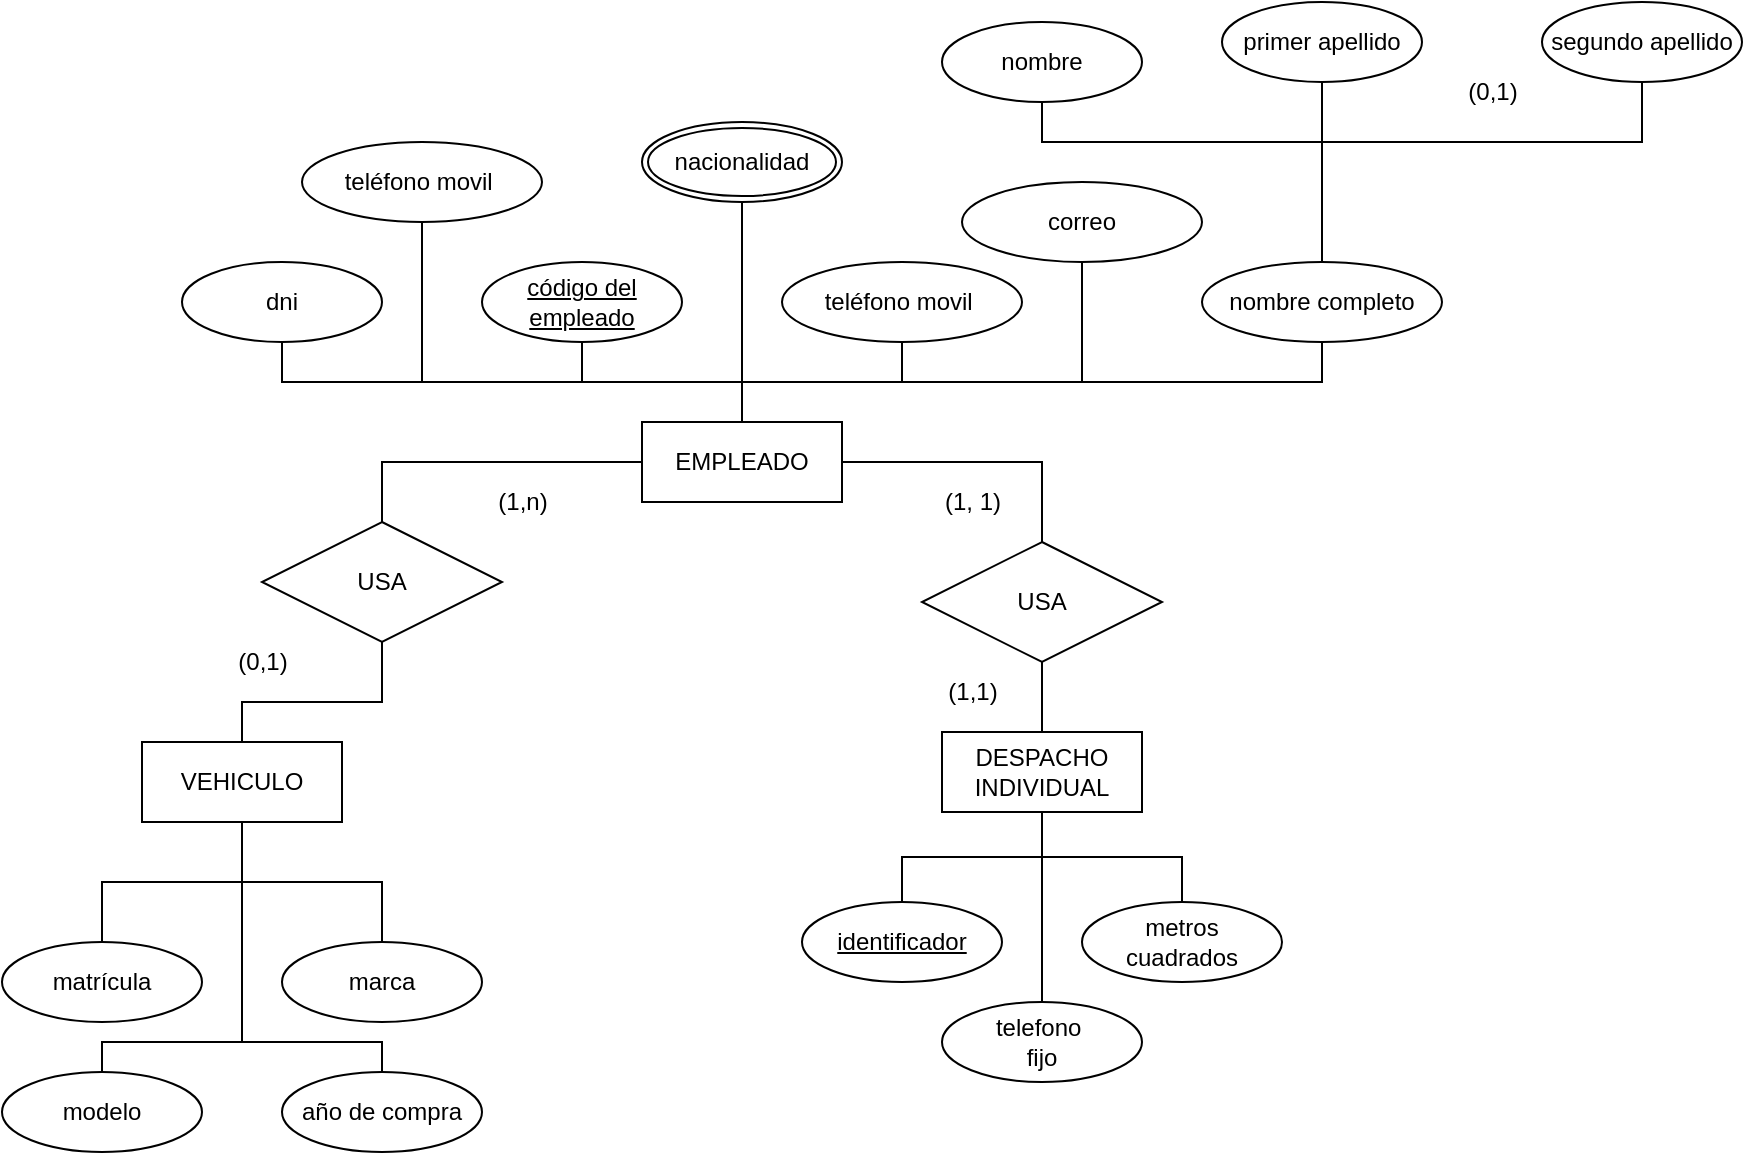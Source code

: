 <mxfile version="20.8.16" type="github">
  <diagram name="Página-1" id="tBuCHNItST4QzB3Lxe8U">
    <mxGraphModel dx="1235" dy="728" grid="1" gridSize="10" guides="1" tooltips="1" connect="1" arrows="1" fold="1" page="1" pageScale="1" pageWidth="1169" pageHeight="827" math="0" shadow="0">
      <root>
        <mxCell id="0" />
        <mxCell id="1" parent="0" />
        <mxCell id="gl0tEzcqbuhjwaIt-WjI-6" style="edgeStyle=orthogonalEdgeStyle;rounded=0;orthogonalLoop=1;jettySize=auto;html=1;exitX=1;exitY=0.5;exitDx=0;exitDy=0;entryX=0.5;entryY=0;entryDx=0;entryDy=0;endArrow=none;endFill=0;" parent="1" source="gl0tEzcqbuhjwaIt-WjI-1" target="gl0tEzcqbuhjwaIt-WjI-5" edge="1">
          <mxGeometry relative="1" as="geometry" />
        </mxCell>
        <mxCell id="gl0tEzcqbuhjwaIt-WjI-7" style="edgeStyle=orthogonalEdgeStyle;rounded=0;orthogonalLoop=1;jettySize=auto;html=1;exitX=0;exitY=0.5;exitDx=0;exitDy=0;endArrow=none;endFill=0;" parent="1" source="gl0tEzcqbuhjwaIt-WjI-1" target="gl0tEzcqbuhjwaIt-WjI-4" edge="1">
          <mxGeometry relative="1" as="geometry" />
        </mxCell>
        <mxCell id="gl0tEzcqbuhjwaIt-WjI-32" style="edgeStyle=orthogonalEdgeStyle;rounded=0;orthogonalLoop=1;jettySize=auto;html=1;exitX=0.5;exitY=0;exitDx=0;exitDy=0;entryX=0.5;entryY=1;entryDx=0;entryDy=0;endArrow=none;endFill=0;" parent="1" source="gl0tEzcqbuhjwaIt-WjI-1" target="gl0tEzcqbuhjwaIt-WjI-16" edge="1">
          <mxGeometry relative="1" as="geometry" />
        </mxCell>
        <mxCell id="gl0tEzcqbuhjwaIt-WjI-33" style="edgeStyle=orthogonalEdgeStyle;rounded=0;orthogonalLoop=1;jettySize=auto;html=1;exitX=0.5;exitY=0;exitDx=0;exitDy=0;entryX=0.5;entryY=1;entryDx=0;entryDy=0;endArrow=none;endFill=0;" parent="1" source="gl0tEzcqbuhjwaIt-WjI-1" target="gl0tEzcqbuhjwaIt-WjI-15" edge="1">
          <mxGeometry relative="1" as="geometry" />
        </mxCell>
        <mxCell id="gl0tEzcqbuhjwaIt-WjI-35" style="edgeStyle=orthogonalEdgeStyle;rounded=0;orthogonalLoop=1;jettySize=auto;html=1;exitX=0.5;exitY=0;exitDx=0;exitDy=0;entryX=0.5;entryY=1;entryDx=0;entryDy=0;endArrow=none;endFill=0;" parent="1" source="gl0tEzcqbuhjwaIt-WjI-1" target="gl0tEzcqbuhjwaIt-WjI-22" edge="1">
          <mxGeometry relative="1" as="geometry" />
        </mxCell>
        <mxCell id="gl0tEzcqbuhjwaIt-WjI-36" style="edgeStyle=orthogonalEdgeStyle;rounded=0;orthogonalLoop=1;jettySize=auto;html=1;exitX=0.5;exitY=0;exitDx=0;exitDy=0;entryX=0.5;entryY=1;entryDx=0;entryDy=0;endArrow=none;endFill=0;" parent="1" source="gl0tEzcqbuhjwaIt-WjI-1" target="gl0tEzcqbuhjwaIt-WjI-17" edge="1">
          <mxGeometry relative="1" as="geometry" />
        </mxCell>
        <mxCell id="gl0tEzcqbuhjwaIt-WjI-37" style="edgeStyle=orthogonalEdgeStyle;rounded=0;orthogonalLoop=1;jettySize=auto;html=1;exitX=0.5;exitY=0;exitDx=0;exitDy=0;entryX=0.5;entryY=1;entryDx=0;entryDy=0;endArrow=none;endFill=0;" parent="1" source="gl0tEzcqbuhjwaIt-WjI-1" target="NZhxnfAtoOpt4emhAY9J-1" edge="1">
          <mxGeometry relative="1" as="geometry">
            <mxPoint x="515" y="150" as="targetPoint" />
          </mxGeometry>
        </mxCell>
        <mxCell id="gl0tEzcqbuhjwaIt-WjI-1" value="EMPLEADO" style="whiteSpace=wrap;html=1;align=center;" parent="1" vertex="1">
          <mxGeometry x="465" y="250" width="100" height="40" as="geometry" />
        </mxCell>
        <mxCell id="gl0tEzcqbuhjwaIt-WjI-46" style="edgeStyle=orthogonalEdgeStyle;rounded=0;orthogonalLoop=1;jettySize=auto;html=1;exitX=0.5;exitY=1;exitDx=0;exitDy=0;entryX=0.5;entryY=0;entryDx=0;entryDy=0;endArrow=none;endFill=0;" parent="1" source="gl0tEzcqbuhjwaIt-WjI-2" target="gl0tEzcqbuhjwaIt-WjI-42" edge="1">
          <mxGeometry relative="1" as="geometry" />
        </mxCell>
        <mxCell id="gl0tEzcqbuhjwaIt-WjI-47" style="edgeStyle=orthogonalEdgeStyle;rounded=0;orthogonalLoop=1;jettySize=auto;html=1;exitX=0.5;exitY=1;exitDx=0;exitDy=0;endArrow=none;endFill=0;" parent="1" source="gl0tEzcqbuhjwaIt-WjI-2" target="gl0tEzcqbuhjwaIt-WjI-43" edge="1">
          <mxGeometry relative="1" as="geometry" />
        </mxCell>
        <mxCell id="gl0tEzcqbuhjwaIt-WjI-48" style="edgeStyle=orthogonalEdgeStyle;rounded=0;orthogonalLoop=1;jettySize=auto;html=1;exitX=0.5;exitY=1;exitDx=0;exitDy=0;entryX=0.5;entryY=0;entryDx=0;entryDy=0;endArrow=none;endFill=0;" parent="1" source="gl0tEzcqbuhjwaIt-WjI-2" target="gl0tEzcqbuhjwaIt-WjI-44" edge="1">
          <mxGeometry relative="1" as="geometry">
            <Array as="points">
              <mxPoint x="265" y="560" />
              <mxPoint x="195" y="560" />
            </Array>
          </mxGeometry>
        </mxCell>
        <mxCell id="gl0tEzcqbuhjwaIt-WjI-49" style="edgeStyle=orthogonalEdgeStyle;rounded=0;orthogonalLoop=1;jettySize=auto;html=1;exitX=0.5;exitY=1;exitDx=0;exitDy=0;entryX=0.5;entryY=0;entryDx=0;entryDy=0;endArrow=none;endFill=0;" parent="1" source="gl0tEzcqbuhjwaIt-WjI-2" target="gl0tEzcqbuhjwaIt-WjI-45" edge="1">
          <mxGeometry relative="1" as="geometry">
            <Array as="points">
              <mxPoint x="265" y="560" />
              <mxPoint x="335" y="560" />
            </Array>
          </mxGeometry>
        </mxCell>
        <mxCell id="gl0tEzcqbuhjwaIt-WjI-2" value="VEHICULO" style="whiteSpace=wrap;html=1;align=center;" parent="1" vertex="1">
          <mxGeometry x="215" y="410" width="100" height="40" as="geometry" />
        </mxCell>
        <mxCell id="gl0tEzcqbuhjwaIt-WjI-51" style="edgeStyle=orthogonalEdgeStyle;rounded=0;orthogonalLoop=1;jettySize=auto;html=1;exitX=0.5;exitY=1;exitDx=0;exitDy=0;entryX=0.5;entryY=0;entryDx=0;entryDy=0;endArrow=none;endFill=0;" parent="1" source="gl0tEzcqbuhjwaIt-WjI-3" target="gl0tEzcqbuhjwaIt-WjI-38" edge="1">
          <mxGeometry relative="1" as="geometry" />
        </mxCell>
        <mxCell id="NZhxnfAtoOpt4emhAY9J-3" style="edgeStyle=orthogonalEdgeStyle;rounded=0;orthogonalLoop=1;jettySize=auto;html=1;exitX=0.5;exitY=1;exitDx=0;exitDy=0;entryX=0.5;entryY=0;entryDx=0;entryDy=0;endArrow=none;endFill=0;" edge="1" parent="1" source="gl0tEzcqbuhjwaIt-WjI-3" target="gl0tEzcqbuhjwaIt-WjI-39">
          <mxGeometry relative="1" as="geometry" />
        </mxCell>
        <mxCell id="NZhxnfAtoOpt4emhAY9J-10" style="edgeStyle=orthogonalEdgeStyle;rounded=0;orthogonalLoop=1;jettySize=auto;html=1;exitX=0.5;exitY=1;exitDx=0;exitDy=0;entryX=0.5;entryY=0;entryDx=0;entryDy=0;endArrow=none;endFill=0;" edge="1" parent="1" source="gl0tEzcqbuhjwaIt-WjI-3" target="NZhxnfAtoOpt4emhAY9J-9">
          <mxGeometry relative="1" as="geometry" />
        </mxCell>
        <mxCell id="gl0tEzcqbuhjwaIt-WjI-3" value="DESPACHO&lt;br&gt;INDIVIDUAL" style="whiteSpace=wrap;html=1;align=center;" parent="1" vertex="1">
          <mxGeometry x="615" y="405" width="100" height="40" as="geometry" />
        </mxCell>
        <mxCell id="gl0tEzcqbuhjwaIt-WjI-8" style="edgeStyle=orthogonalEdgeStyle;rounded=0;orthogonalLoop=1;jettySize=auto;html=1;exitX=0.5;exitY=1;exitDx=0;exitDy=0;entryX=0.5;entryY=0;entryDx=0;entryDy=0;endArrow=none;endFill=0;" parent="1" source="gl0tEzcqbuhjwaIt-WjI-4" target="gl0tEzcqbuhjwaIt-WjI-2" edge="1">
          <mxGeometry relative="1" as="geometry">
            <Array as="points">
              <mxPoint x="335" y="390" />
              <mxPoint x="265" y="390" />
            </Array>
          </mxGeometry>
        </mxCell>
        <mxCell id="gl0tEzcqbuhjwaIt-WjI-4" value="USA" style="shape=rhombus;perimeter=rhombusPerimeter;whiteSpace=wrap;html=1;align=center;" parent="1" vertex="1">
          <mxGeometry x="275" y="300" width="120" height="60" as="geometry" />
        </mxCell>
        <mxCell id="gl0tEzcqbuhjwaIt-WjI-9" style="edgeStyle=orthogonalEdgeStyle;rounded=0;orthogonalLoop=1;jettySize=auto;html=1;exitX=0.5;exitY=1;exitDx=0;exitDy=0;entryX=0.5;entryY=0;entryDx=0;entryDy=0;endArrow=none;endFill=0;" parent="1" source="gl0tEzcqbuhjwaIt-WjI-5" target="gl0tEzcqbuhjwaIt-WjI-3" edge="1">
          <mxGeometry relative="1" as="geometry">
            <Array as="points">
              <mxPoint x="665" y="370" />
              <mxPoint x="665" y="405" />
            </Array>
          </mxGeometry>
        </mxCell>
        <mxCell id="gl0tEzcqbuhjwaIt-WjI-5" value="USA" style="shape=rhombus;perimeter=rhombusPerimeter;whiteSpace=wrap;html=1;align=center;" parent="1" vertex="1">
          <mxGeometry x="605" y="310" width="120" height="60" as="geometry" />
        </mxCell>
        <mxCell id="gl0tEzcqbuhjwaIt-WjI-15" value="&lt;u&gt;código del empleado&lt;/u&gt;" style="ellipse;whiteSpace=wrap;html=1;align=center;strokeColor=default;" parent="1" vertex="1">
          <mxGeometry x="385" y="170" width="100" height="40" as="geometry" />
        </mxCell>
        <mxCell id="NZhxnfAtoOpt4emhAY9J-20" style="edgeStyle=orthogonalEdgeStyle;rounded=0;orthogonalLoop=1;jettySize=auto;html=1;exitX=0.5;exitY=0;exitDx=0;exitDy=0;entryX=0.5;entryY=1;entryDx=0;entryDy=0;endArrow=none;endFill=0;" edge="1" parent="1" source="gl0tEzcqbuhjwaIt-WjI-17" target="NZhxnfAtoOpt4emhAY9J-13">
          <mxGeometry relative="1" as="geometry">
            <Array as="points">
              <mxPoint x="805" y="110" />
              <mxPoint x="665" y="110" />
            </Array>
          </mxGeometry>
        </mxCell>
        <mxCell id="NZhxnfAtoOpt4emhAY9J-24" style="edgeStyle=orthogonalEdgeStyle;rounded=0;orthogonalLoop=1;jettySize=auto;html=1;exitX=0.5;exitY=0;exitDx=0;exitDy=0;entryX=0.5;entryY=1;entryDx=0;entryDy=0;endArrow=none;endFill=0;" edge="1" parent="1" source="gl0tEzcqbuhjwaIt-WjI-17" target="NZhxnfAtoOpt4emhAY9J-15">
          <mxGeometry relative="1" as="geometry" />
        </mxCell>
        <mxCell id="NZhxnfAtoOpt4emhAY9J-25" style="edgeStyle=orthogonalEdgeStyle;rounded=0;orthogonalLoop=1;jettySize=auto;html=1;exitX=0.5;exitY=0;exitDx=0;exitDy=0;entryX=0.5;entryY=1;entryDx=0;entryDy=0;endArrow=none;endFill=0;" edge="1" parent="1" source="gl0tEzcqbuhjwaIt-WjI-17" target="NZhxnfAtoOpt4emhAY9J-19">
          <mxGeometry relative="1" as="geometry">
            <Array as="points">
              <mxPoint x="805" y="110" />
              <mxPoint x="965" y="110" />
            </Array>
          </mxGeometry>
        </mxCell>
        <mxCell id="gl0tEzcqbuhjwaIt-WjI-17" value="nombre completo" style="ellipse;whiteSpace=wrap;html=1;align=center;strokeColor=default;" parent="1" vertex="1">
          <mxGeometry x="745" y="170" width="120" height="40" as="geometry" />
        </mxCell>
        <mxCell id="NZhxnfAtoOpt4emhAY9J-18" style="edgeStyle=orthogonalEdgeStyle;rounded=0;orthogonalLoop=1;jettySize=auto;html=1;exitX=0.5;exitY=1;exitDx=0;exitDy=0;entryX=0.5;entryY=0;entryDx=0;entryDy=0;endArrow=none;endFill=0;" edge="1" parent="1" source="gl0tEzcqbuhjwaIt-WjI-19" target="gl0tEzcqbuhjwaIt-WjI-1">
          <mxGeometry relative="1" as="geometry">
            <Array as="points">
              <mxPoint x="685" y="230" />
              <mxPoint x="515" y="230" />
            </Array>
          </mxGeometry>
        </mxCell>
        <mxCell id="gl0tEzcqbuhjwaIt-WjI-19" value="correo" style="ellipse;whiteSpace=wrap;html=1;align=center;strokeColor=default;" parent="1" vertex="1">
          <mxGeometry x="625" y="130" width="120" height="40" as="geometry" />
        </mxCell>
        <mxCell id="gl0tEzcqbuhjwaIt-WjI-25" style="edgeStyle=orthogonalEdgeStyle;rounded=0;orthogonalLoop=1;jettySize=auto;html=1;exitX=0.5;exitY=1;exitDx=0;exitDy=0;entryX=0.5;entryY=0;entryDx=0;entryDy=0;endArrow=none;endFill=0;" parent="1" source="gl0tEzcqbuhjwaIt-WjI-21" target="gl0tEzcqbuhjwaIt-WjI-1" edge="1">
          <mxGeometry relative="1" as="geometry">
            <Array as="points">
              <mxPoint x="355" y="230" />
              <mxPoint x="515" y="230" />
            </Array>
          </mxGeometry>
        </mxCell>
        <mxCell id="gl0tEzcqbuhjwaIt-WjI-21" value="teléfono movil&amp;nbsp;" style="ellipse;whiteSpace=wrap;html=1;align=center;strokeColor=default;" parent="1" vertex="1">
          <mxGeometry x="295" y="110" width="120" height="40" as="geometry" />
        </mxCell>
        <mxCell id="gl0tEzcqbuhjwaIt-WjI-22" value="teléfono movil&amp;nbsp;" style="ellipse;whiteSpace=wrap;html=1;align=center;strokeColor=default;" parent="1" vertex="1">
          <mxGeometry x="535" y="170" width="120" height="40" as="geometry" />
        </mxCell>
        <mxCell id="gl0tEzcqbuhjwaIt-WjI-16" value="dni" style="ellipse;whiteSpace=wrap;html=1;align=center;strokeColor=default;" parent="1" vertex="1">
          <mxGeometry x="235" y="170" width="100" height="40" as="geometry" />
        </mxCell>
        <mxCell id="gl0tEzcqbuhjwaIt-WjI-38" value="identificador" style="ellipse;whiteSpace=wrap;html=1;align=center;strokeColor=default;fontStyle=4" parent="1" vertex="1">
          <mxGeometry x="545" y="490" width="100" height="40" as="geometry" />
        </mxCell>
        <mxCell id="gl0tEzcqbuhjwaIt-WjI-39" value="metros &lt;br&gt;cuadrados" style="ellipse;whiteSpace=wrap;html=1;align=center;strokeColor=default;" parent="1" vertex="1">
          <mxGeometry x="685" y="490" width="100" height="40" as="geometry" />
        </mxCell>
        <mxCell id="gl0tEzcqbuhjwaIt-WjI-42" value="matrícula" style="ellipse;whiteSpace=wrap;html=1;align=center;strokeColor=default;" parent="1" vertex="1">
          <mxGeometry x="145" y="510" width="100" height="40" as="geometry" />
        </mxCell>
        <mxCell id="gl0tEzcqbuhjwaIt-WjI-43" value="marca" style="ellipse;whiteSpace=wrap;html=1;align=center;strokeColor=default;" parent="1" vertex="1">
          <mxGeometry x="285" y="510" width="100" height="40" as="geometry" />
        </mxCell>
        <mxCell id="gl0tEzcqbuhjwaIt-WjI-44" value="modelo" style="ellipse;whiteSpace=wrap;html=1;align=center;strokeColor=default;" parent="1" vertex="1">
          <mxGeometry x="145" y="575" width="100" height="40" as="geometry" />
        </mxCell>
        <mxCell id="gl0tEzcqbuhjwaIt-WjI-45" value="año de compra" style="ellipse;whiteSpace=wrap;html=1;align=center;strokeColor=default;" parent="1" vertex="1">
          <mxGeometry x="285" y="575" width="100" height="40" as="geometry" />
        </mxCell>
        <mxCell id="gl0tEzcqbuhjwaIt-WjI-50" value="(1,n)" style="text;html=1;align=center;verticalAlign=middle;resizable=0;points=[];autosize=1;strokeColor=none;fillColor=none;" parent="1" vertex="1">
          <mxGeometry x="380" y="275" width="50" height="30" as="geometry" />
        </mxCell>
        <mxCell id="gl0tEzcqbuhjwaIt-WjI-53" value="(0,1)" style="text;html=1;align=center;verticalAlign=middle;resizable=0;points=[];autosize=1;strokeColor=none;fillColor=none;" parent="1" vertex="1">
          <mxGeometry x="250" y="355" width="50" height="30" as="geometry" />
        </mxCell>
        <mxCell id="gl0tEzcqbuhjwaIt-WjI-54" value="(1, 1)" style="text;html=1;align=center;verticalAlign=middle;resizable=0;points=[];autosize=1;strokeColor=none;fillColor=none;" parent="1" vertex="1">
          <mxGeometry x="605" y="275" width="50" height="30" as="geometry" />
        </mxCell>
        <mxCell id="NZhxnfAtoOpt4emhAY9J-1" value="nacionalidad" style="ellipse;shape=doubleEllipse;margin=3;whiteSpace=wrap;html=1;align=center;shadow=0;sketch=0;strokeColor=default;" vertex="1" parent="1">
          <mxGeometry x="465" y="100" width="100" height="40" as="geometry" />
        </mxCell>
        <mxCell id="NZhxnfAtoOpt4emhAY9J-5" value="(1,1)" style="text;html=1;align=center;verticalAlign=middle;resizable=0;points=[];autosize=1;strokeColor=none;fillColor=none;" vertex="1" parent="1">
          <mxGeometry x="605" y="370" width="50" height="30" as="geometry" />
        </mxCell>
        <mxCell id="NZhxnfAtoOpt4emhAY9J-9" value="telefono&amp;nbsp;&lt;br&gt;fijo" style="ellipse;whiteSpace=wrap;html=1;align=center;strokeColor=default;" vertex="1" parent="1">
          <mxGeometry x="615" y="540" width="100" height="40" as="geometry" />
        </mxCell>
        <mxCell id="NZhxnfAtoOpt4emhAY9J-13" value="nombre" style="ellipse;whiteSpace=wrap;html=1;align=center;shadow=0;sketch=0;strokeColor=default;" vertex="1" parent="1">
          <mxGeometry x="615" y="50" width="100" height="40" as="geometry" />
        </mxCell>
        <mxCell id="NZhxnfAtoOpt4emhAY9J-15" value="primer apellido" style="ellipse;whiteSpace=wrap;html=1;align=center;shadow=0;sketch=0;strokeColor=default;" vertex="1" parent="1">
          <mxGeometry x="755" y="40" width="100" height="40" as="geometry" />
        </mxCell>
        <mxCell id="NZhxnfAtoOpt4emhAY9J-19" value="segundo apellido" style="ellipse;whiteSpace=wrap;html=1;align=center;shadow=0;sketch=0;strokeColor=default;" vertex="1" parent="1">
          <mxGeometry x="915" y="40" width="100" height="40" as="geometry" />
        </mxCell>
        <mxCell id="NZhxnfAtoOpt4emhAY9J-26" value="(0,1)" style="text;html=1;align=center;verticalAlign=middle;resizable=0;points=[];autosize=1;strokeColor=none;fillColor=none;" vertex="1" parent="1">
          <mxGeometry x="865" y="70" width="50" height="30" as="geometry" />
        </mxCell>
      </root>
    </mxGraphModel>
  </diagram>
</mxfile>
